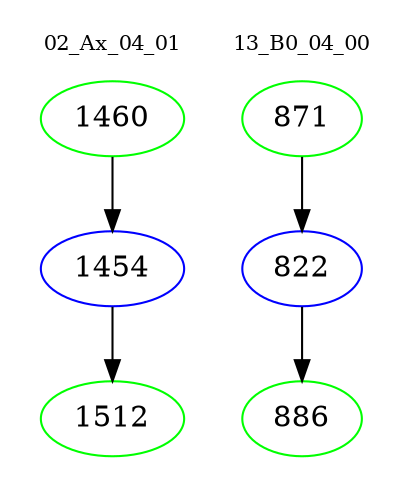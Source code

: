 digraph{
subgraph cluster_0 {
color = white
label = "02_Ax_04_01";
fontsize=10;
T0_1460 [label="1460", color="green"]
T0_1460 -> T0_1454 [color="black"]
T0_1454 [label="1454", color="blue"]
T0_1454 -> T0_1512 [color="black"]
T0_1512 [label="1512", color="green"]
}
subgraph cluster_1 {
color = white
label = "13_B0_04_00";
fontsize=10;
T1_871 [label="871", color="green"]
T1_871 -> T1_822 [color="black"]
T1_822 [label="822", color="blue"]
T1_822 -> T1_886 [color="black"]
T1_886 [label="886", color="green"]
}
}

